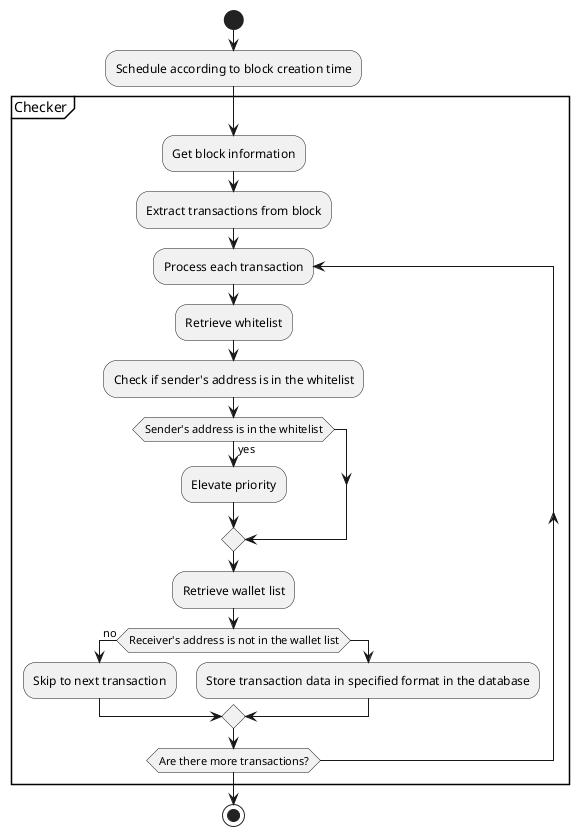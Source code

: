 @startuml
start
:Schedule according to block creation time;
partition Checker {
    :Get block information;
    :Extract transactions from block;
    repeat :Process each transaction;
        :Retrieve whitelist;
        :Check if sender's address is in the whitelist;
        if (Sender's address is in the whitelist) then (yes)
            :Elevate priority;
        endif
        :Retrieve wallet list;
        if (Receiver's address is not in the wallet list) then (no)
            :Skip to next transaction;
        else
            :Store transaction data in specified format in the database;
        endif
    repeat while (Are there more transactions?)
}
stop
@enduml
